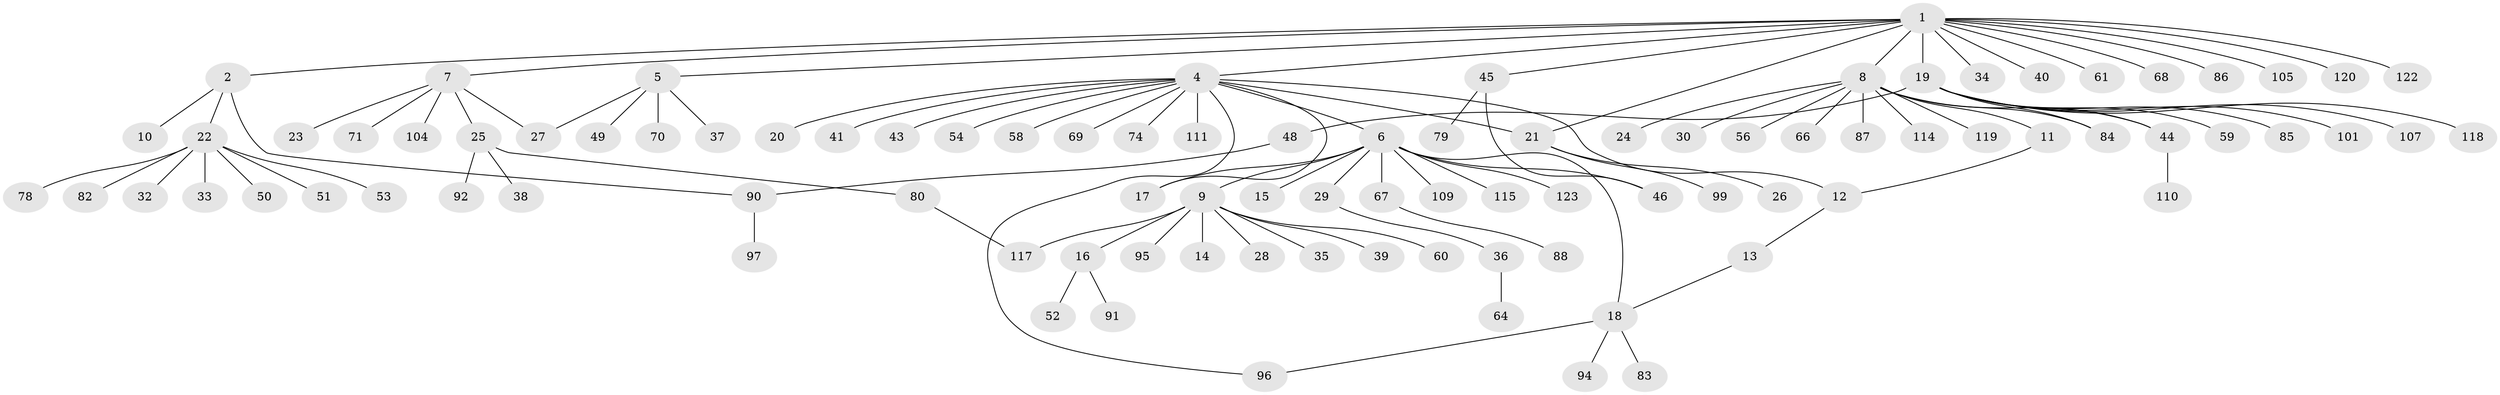 // original degree distribution, {10: 0.016, 5: 0.016, 9: 0.024, 16: 0.008, 4: 0.016, 12: 0.008, 7: 0.008, 11: 0.008, 1: 0.6, 2: 0.208, 3: 0.08, 6: 0.008}
// Generated by graph-tools (version 1.1) at 2025/41/03/06/25 10:41:47]
// undirected, 96 vertices, 106 edges
graph export_dot {
graph [start="1"]
  node [color=gray90,style=filled];
  1 [super="+3"];
  2 [super="+62"];
  4 [super="+106"];
  5 [super="+31"];
  6 [super="+108"];
  7 [super="+103"];
  8 [super="+55"];
  9 [super="+72"];
  10;
  11;
  12 [super="+73"];
  13;
  14;
  15 [super="+93"];
  16 [super="+42"];
  17;
  18 [super="+113"];
  19 [super="+63"];
  20;
  21 [super="+112"];
  22 [super="+100"];
  23;
  24 [super="+47"];
  25 [super="+57"];
  26;
  27 [super="+116"];
  28;
  29;
  30;
  32;
  33;
  34;
  35;
  36 [super="+81"];
  37;
  38;
  39;
  40;
  41;
  43;
  44 [super="+89"];
  45 [super="+76"];
  46 [super="+102"];
  48;
  49;
  50 [super="+124"];
  51;
  52;
  53;
  54 [super="+75"];
  56;
  58;
  59;
  60;
  61 [super="+77"];
  64 [super="+65"];
  66;
  67;
  68;
  69;
  70;
  71;
  74;
  78;
  79;
  80;
  82;
  83;
  84;
  85;
  86;
  87;
  88;
  90 [super="+98"];
  91;
  92;
  94;
  95;
  96;
  97 [super="+125"];
  99;
  101;
  104;
  105;
  107;
  109;
  110;
  111;
  114;
  115;
  117;
  118;
  119;
  120 [super="+121"];
  122;
  123;
  1 -- 2;
  1 -- 4 [weight=2];
  1 -- 7;
  1 -- 8;
  1 -- 19;
  1 -- 21;
  1 -- 68;
  1 -- 120;
  1 -- 122;
  1 -- 34;
  1 -- 5;
  1 -- 40;
  1 -- 105;
  1 -- 45;
  1 -- 86;
  1 -- 61;
  2 -- 10;
  2 -- 22;
  2 -- 90;
  4 -- 6;
  4 -- 17;
  4 -- 20;
  4 -- 21;
  4 -- 41;
  4 -- 43;
  4 -- 54;
  4 -- 58;
  4 -- 69;
  4 -- 74;
  4 -- 96;
  4 -- 111;
  4 -- 12;
  5 -- 37;
  5 -- 70;
  5 -- 49;
  5 -- 27;
  6 -- 9;
  6 -- 15;
  6 -- 17;
  6 -- 18;
  6 -- 29;
  6 -- 46;
  6 -- 67;
  6 -- 109;
  6 -- 115;
  6 -- 123;
  7 -- 23;
  7 -- 25;
  7 -- 27;
  7 -- 71;
  7 -- 104;
  8 -- 11;
  8 -- 24;
  8 -- 30;
  8 -- 44;
  8 -- 56;
  8 -- 66;
  8 -- 84;
  8 -- 114;
  8 -- 119;
  8 -- 87;
  9 -- 14;
  9 -- 16;
  9 -- 28;
  9 -- 35;
  9 -- 39;
  9 -- 60 [weight=2];
  9 -- 117;
  9 -- 95;
  11 -- 12;
  12 -- 13;
  13 -- 18;
  16 -- 52;
  16 -- 91;
  18 -- 83;
  18 -- 94;
  18 -- 96;
  19 -- 44;
  19 -- 48;
  19 -- 59;
  19 -- 84;
  19 -- 85;
  19 -- 101;
  19 -- 107;
  19 -- 118;
  21 -- 26;
  21 -- 99;
  22 -- 32;
  22 -- 33;
  22 -- 50;
  22 -- 51;
  22 -- 53;
  22 -- 78;
  22 -- 82;
  25 -- 38;
  25 -- 80;
  25 -- 92;
  29 -- 36;
  36 -- 64;
  44 -- 110;
  45 -- 79;
  45 -- 46;
  48 -- 90;
  67 -- 88;
  80 -- 117;
  90 -- 97;
}
